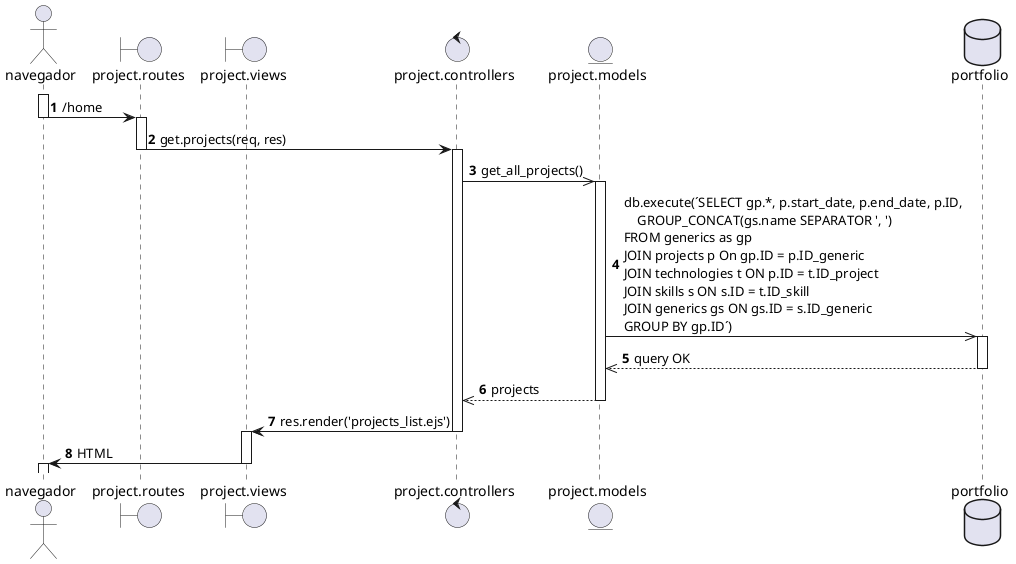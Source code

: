 @startuml 

autonumber

actor navegador as nav
boundary "project.routes" as routes
boundary "project.views" as view
control "project.controllers" as controller
entity "project.models" as model
database portfolio as db 

activate nav
nav -> routes: /home
deactivate nav
activate routes
routes -> controller: get.projects(req, res)
deactivate routes

activate controller
controller ->> model: get_all_projects()
activate model
model ->> db:db.execute(´SELECT gp.*, p.start_date, p.end_date, p.ID, \n    GROUP_CONCAT(gs.name SEPARATOR ', ') \nFROM generics as gp \nJOIN projects p On gp.ID = p.ID_generic \nJOIN technologies t ON p.ID = t.ID_project \nJOIN skills s ON s.ID = t.ID_skill \nJOIN generics gs ON gs.ID = s.ID_generic \nGROUP BY gp.ID´) 
activate db
db -->> model: query OK
deactivate db
model -->> controller: projects
deactivate model
controller -> view: res.render('projects_list.ejs')
deactivate controller
activate view
view -> nav: HTML
deactivate view
activate nav

@enduml